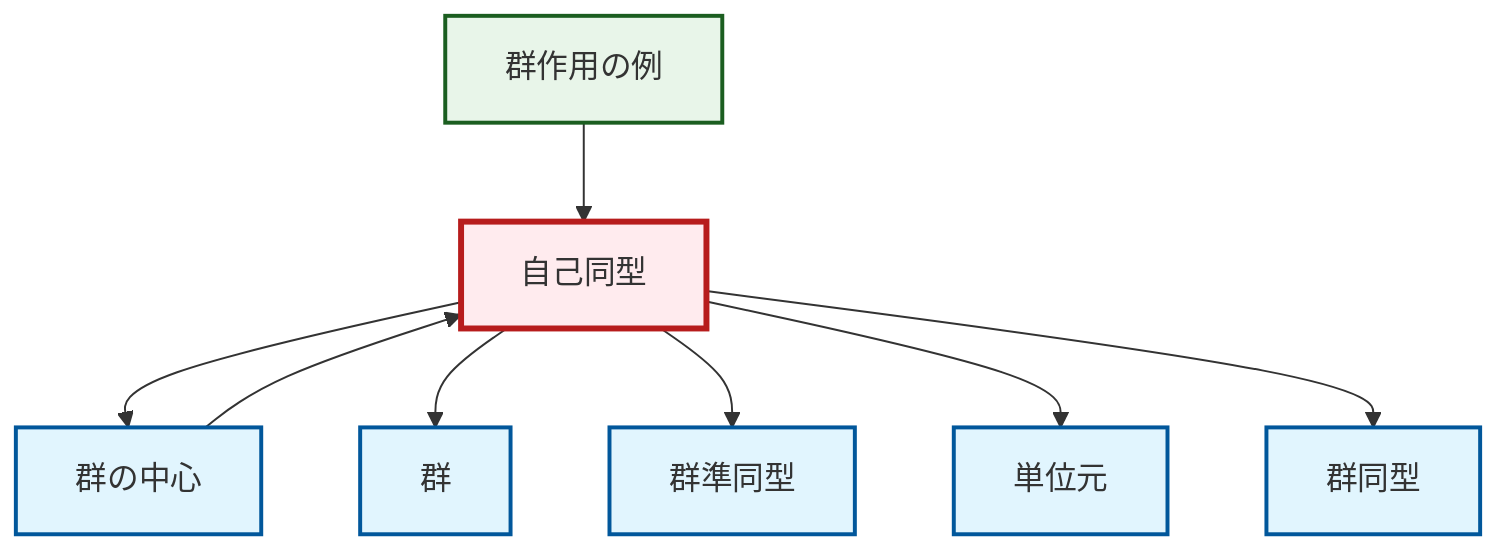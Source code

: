 graph TD
    classDef definition fill:#e1f5fe,stroke:#01579b,stroke-width:2px
    classDef theorem fill:#f3e5f5,stroke:#4a148c,stroke-width:2px
    classDef axiom fill:#fff3e0,stroke:#e65100,stroke-width:2px
    classDef example fill:#e8f5e9,stroke:#1b5e20,stroke-width:2px
    classDef current fill:#ffebee,stroke:#b71c1c,stroke-width:3px
    def-identity-element["単位元"]:::definition
    ex-group-action-examples["群作用の例"]:::example
    def-group["群"]:::definition
    def-automorphism["自己同型"]:::definition
    def-center-of-group["群の中心"]:::definition
    def-homomorphism["群準同型"]:::definition
    def-isomorphism["群同型"]:::definition
    def-automorphism --> def-center-of-group
    def-automorphism --> def-group
    def-automorphism --> def-homomorphism
    ex-group-action-examples --> def-automorphism
    def-center-of-group --> def-automorphism
    def-automorphism --> def-identity-element
    def-automorphism --> def-isomorphism
    class def-automorphism current